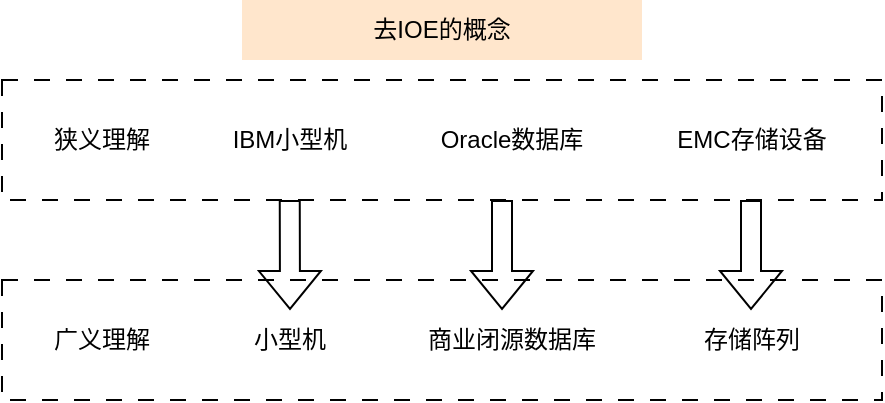 <mxfile version="28.2.3">
  <diagram name="第 1 页" id="Lb96zFHRA7Kyef2jrqLl">
    <mxGraphModel dx="474" dy="663" grid="1" gridSize="10" guides="1" tooltips="1" connect="1" arrows="1" fold="1" page="1" pageScale="1" pageWidth="827" pageHeight="1169" math="0" shadow="0">
      <root>
        <mxCell id="0" />
        <mxCell id="1" parent="0" />
        <mxCell id="vTspplcChlB5NHPaV_RJ-1" value="去IOE的概念" style="rounded=0;whiteSpace=wrap;html=1;fillColor=#ffe6cc;strokeColor=none;" vertex="1" parent="1">
          <mxGeometry x="360" y="80" width="200" height="30" as="geometry" />
        </mxCell>
        <mxCell id="vTspplcChlB5NHPaV_RJ-2" value="" style="rounded=0;whiteSpace=wrap;html=1;dashed=1;dashPattern=8 8;" vertex="1" parent="1">
          <mxGeometry x="240" y="120" width="440" height="60" as="geometry" />
        </mxCell>
        <mxCell id="vTspplcChlB5NHPaV_RJ-3" value="狭义理解" style="text;html=1;align=center;verticalAlign=middle;whiteSpace=wrap;rounded=0;" vertex="1" parent="1">
          <mxGeometry x="260" y="135" width="60" height="30" as="geometry" />
        </mxCell>
        <mxCell id="vTspplcChlB5NHPaV_RJ-5" value="IBM小型机" style="text;html=1;align=center;verticalAlign=middle;whiteSpace=wrap;rounded=0;" vertex="1" parent="1">
          <mxGeometry x="354" y="135" width="60" height="30" as="geometry" />
        </mxCell>
        <mxCell id="vTspplcChlB5NHPaV_RJ-6" value="Oracle数据库" style="text;html=1;align=center;verticalAlign=middle;whiteSpace=wrap;rounded=0;" vertex="1" parent="1">
          <mxGeometry x="450" y="135" width="90" height="30" as="geometry" />
        </mxCell>
        <mxCell id="vTspplcChlB5NHPaV_RJ-7" value="EMC存储设备" style="text;html=1;align=center;verticalAlign=middle;whiteSpace=wrap;rounded=0;" vertex="1" parent="1">
          <mxGeometry x="570" y="135" width="90" height="30" as="geometry" />
        </mxCell>
        <mxCell id="vTspplcChlB5NHPaV_RJ-8" value="" style="rounded=0;whiteSpace=wrap;html=1;dashed=1;dashPattern=8 8;" vertex="1" parent="1">
          <mxGeometry x="240" y="220" width="440" height="60" as="geometry" />
        </mxCell>
        <mxCell id="vTspplcChlB5NHPaV_RJ-9" value="广义理解" style="text;html=1;align=center;verticalAlign=middle;whiteSpace=wrap;rounded=0;" vertex="1" parent="1">
          <mxGeometry x="260" y="235" width="60" height="30" as="geometry" />
        </mxCell>
        <mxCell id="vTspplcChlB5NHPaV_RJ-10" value="小型机" style="text;html=1;align=center;verticalAlign=middle;whiteSpace=wrap;rounded=0;" vertex="1" parent="1">
          <mxGeometry x="354" y="235" width="60" height="30" as="geometry" />
        </mxCell>
        <mxCell id="vTspplcChlB5NHPaV_RJ-11" value="商业闭源数据库" style="text;html=1;align=center;verticalAlign=middle;whiteSpace=wrap;rounded=0;" vertex="1" parent="1">
          <mxGeometry x="450" y="235" width="90" height="30" as="geometry" />
        </mxCell>
        <mxCell id="vTspplcChlB5NHPaV_RJ-12" value="存储阵列" style="text;html=1;align=center;verticalAlign=middle;whiteSpace=wrap;rounded=0;" vertex="1" parent="1">
          <mxGeometry x="570" y="235" width="90" height="30" as="geometry" />
        </mxCell>
        <mxCell id="vTspplcChlB5NHPaV_RJ-14" value="" style="shape=flexArrow;endArrow=classic;html=1;rounded=0;entryX=0.5;entryY=0;entryDx=0;entryDy=0;exitX=0.327;exitY=1;exitDx=0;exitDy=0;exitPerimeter=0;" edge="1" parent="1" source="vTspplcChlB5NHPaV_RJ-2" target="vTspplcChlB5NHPaV_RJ-10">
          <mxGeometry width="50" height="50" relative="1" as="geometry">
            <mxPoint x="350" y="200" as="sourcePoint" />
            <mxPoint x="420" y="180" as="targetPoint" />
          </mxGeometry>
        </mxCell>
        <mxCell id="vTspplcChlB5NHPaV_RJ-17" value="" style="shape=flexArrow;endArrow=classic;html=1;rounded=0;entryX=0.5;entryY=0;entryDx=0;entryDy=0;exitX=0.327;exitY=1;exitDx=0;exitDy=0;exitPerimeter=0;" edge="1" parent="1">
          <mxGeometry width="50" height="50" relative="1" as="geometry">
            <mxPoint x="490" y="180" as="sourcePoint" />
            <mxPoint x="490" y="235" as="targetPoint" />
          </mxGeometry>
        </mxCell>
        <mxCell id="vTspplcChlB5NHPaV_RJ-18" value="" style="shape=flexArrow;endArrow=classic;html=1;rounded=0;entryX=0.5;entryY=0;entryDx=0;entryDy=0;exitX=0.327;exitY=1;exitDx=0;exitDy=0;exitPerimeter=0;" edge="1" parent="1">
          <mxGeometry width="50" height="50" relative="1" as="geometry">
            <mxPoint x="614.5" y="180" as="sourcePoint" />
            <mxPoint x="614.5" y="235" as="targetPoint" />
          </mxGeometry>
        </mxCell>
      </root>
    </mxGraphModel>
  </diagram>
</mxfile>
